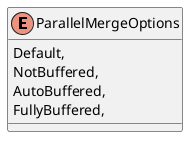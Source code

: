 @startuml
enum ParallelMergeOptions {
    Default,
    NotBuffered,
    AutoBuffered,
    FullyBuffered,
}
@enduml
